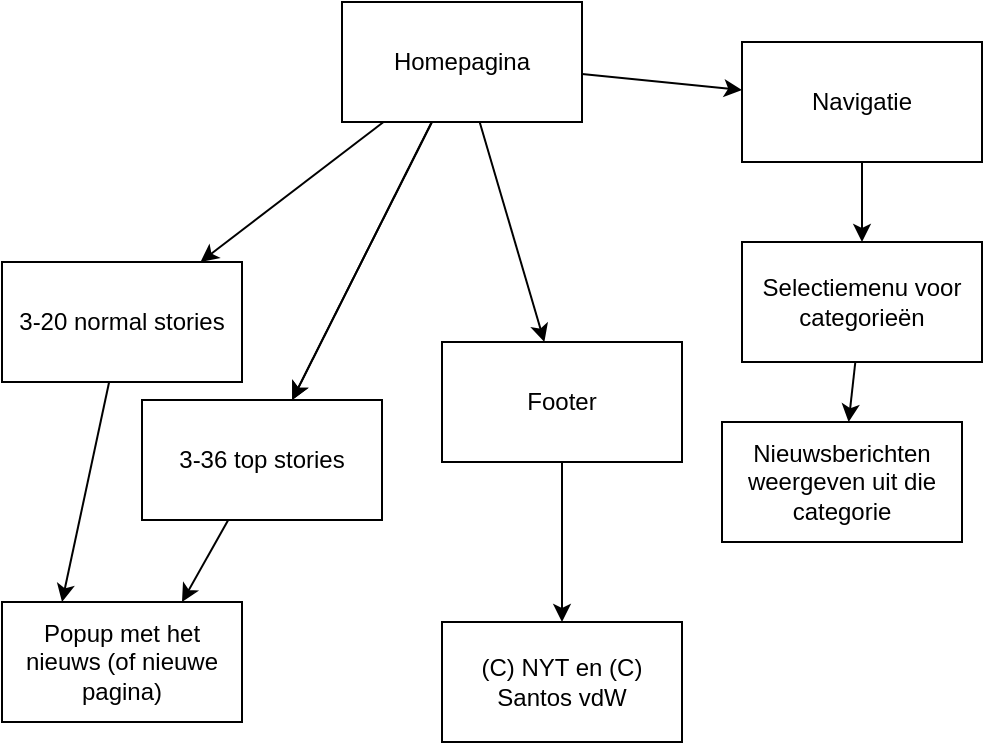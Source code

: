 <mxfile>
    <diagram id="eh4BhGm_1xsy3wQP3HV4" name="Homepagina">
        <mxGraphModel dx="480" dy="392" grid="1" gridSize="10" guides="1" tooltips="1" connect="1" arrows="1" fold="1" page="1" pageScale="1" pageWidth="827" pageHeight="1169" math="0" shadow="0">
            <root>
                <mxCell id="0"/>
                <mxCell id="1" parent="0"/>
                <mxCell id="4" value="" style="edgeStyle=none;html=1;" edge="1" parent="1" source="2" target="3">
                    <mxGeometry relative="1" as="geometry"/>
                </mxCell>
                <mxCell id="5" value="" style="edgeStyle=none;html=1;" edge="1" parent="1" source="2" target="3">
                    <mxGeometry relative="1" as="geometry"/>
                </mxCell>
                <mxCell id="7" value="" style="edgeStyle=none;html=1;" edge="1" parent="1" source="2" target="6">
                    <mxGeometry relative="1" as="geometry"/>
                </mxCell>
                <mxCell id="HITSadwMx7w3FziLqOWP-13" value="" style="edgeStyle=none;html=1;" edge="1" parent="1" source="2" target="HITSadwMx7w3FziLqOWP-12">
                    <mxGeometry relative="1" as="geometry"/>
                </mxCell>
                <mxCell id="HITSadwMx7w3FziLqOWP-21" value="" style="edgeStyle=none;html=1;" edge="1" parent="1" source="2" target="HITSadwMx7w3FziLqOWP-20">
                    <mxGeometry relative="1" as="geometry"/>
                </mxCell>
                <mxCell id="2" value="Homepagina" style="whiteSpace=wrap;html=1;" vertex="1" parent="1">
                    <mxGeometry x="220" y="20" width="120" height="60" as="geometry"/>
                </mxCell>
                <mxCell id="HITSadwMx7w3FziLqOWP-18" style="edgeStyle=none;html=1;entryX=0.75;entryY=0;entryDx=0;entryDy=0;" edge="1" parent="1" source="3" target="HITSadwMx7w3FziLqOWP-17">
                    <mxGeometry relative="1" as="geometry"/>
                </mxCell>
                <mxCell id="3" value="3-36 top stories" style="whiteSpace=wrap;html=1;" vertex="1" parent="1">
                    <mxGeometry x="120" y="219" width="120" height="60" as="geometry"/>
                </mxCell>
                <mxCell id="HITSadwMx7w3FziLqOWP-19" style="edgeStyle=none;html=1;entryX=0.25;entryY=0;entryDx=0;entryDy=0;" edge="1" parent="1" source="6" target="HITSadwMx7w3FziLqOWP-17">
                    <mxGeometry relative="1" as="geometry"/>
                </mxCell>
                <mxCell id="6" value="3-20 normal stories" style="whiteSpace=wrap;html=1;" vertex="1" parent="1">
                    <mxGeometry x="50" y="150" width="120" height="60" as="geometry"/>
                </mxCell>
                <mxCell id="HITSadwMx7w3FziLqOWP-16" value="" style="edgeStyle=none;html=1;" edge="1" parent="1" source="HITSadwMx7w3FziLqOWP-7" target="HITSadwMx7w3FziLqOWP-15">
                    <mxGeometry relative="1" as="geometry"/>
                </mxCell>
                <mxCell id="HITSadwMx7w3FziLqOWP-7" value="Selectiemenu voor categorieën" style="whiteSpace=wrap;html=1;" vertex="1" parent="1">
                    <mxGeometry x="420" y="140" width="120" height="60" as="geometry"/>
                </mxCell>
                <mxCell id="HITSadwMx7w3FziLqOWP-14" value="" style="edgeStyle=none;html=1;" edge="1" parent="1" source="HITSadwMx7w3FziLqOWP-12" target="HITSadwMx7w3FziLqOWP-7">
                    <mxGeometry relative="1" as="geometry"/>
                </mxCell>
                <mxCell id="HITSadwMx7w3FziLqOWP-12" value="Navigatie" style="whiteSpace=wrap;html=1;" vertex="1" parent="1">
                    <mxGeometry x="420" y="40" width="120" height="60" as="geometry"/>
                </mxCell>
                <mxCell id="HITSadwMx7w3FziLqOWP-15" value="Nieuwsberichten weergeven uit die categorie" style="whiteSpace=wrap;html=1;" vertex="1" parent="1">
                    <mxGeometry x="410" y="230" width="120" height="60" as="geometry"/>
                </mxCell>
                <mxCell id="HITSadwMx7w3FziLqOWP-17" value="Popup met het nieuws (of nieuwe pagina)" style="whiteSpace=wrap;html=1;" vertex="1" parent="1">
                    <mxGeometry x="50" y="320" width="120" height="60" as="geometry"/>
                </mxCell>
                <mxCell id="HITSadwMx7w3FziLqOWP-23" value="" style="edgeStyle=none;html=1;" edge="1" parent="1" source="HITSadwMx7w3FziLqOWP-20" target="HITSadwMx7w3FziLqOWP-22">
                    <mxGeometry relative="1" as="geometry"/>
                </mxCell>
                <mxCell id="HITSadwMx7w3FziLqOWP-20" value="Footer" style="whiteSpace=wrap;html=1;" vertex="1" parent="1">
                    <mxGeometry x="270" y="190" width="120" height="60" as="geometry"/>
                </mxCell>
                <mxCell id="HITSadwMx7w3FziLqOWP-22" value="(C) NYT en (C) Santos vdW" style="whiteSpace=wrap;html=1;" vertex="1" parent="1">
                    <mxGeometry x="270" y="330" width="120" height="60" as="geometry"/>
                </mxCell>
            </root>
        </mxGraphModel>
    </diagram>
</mxfile>